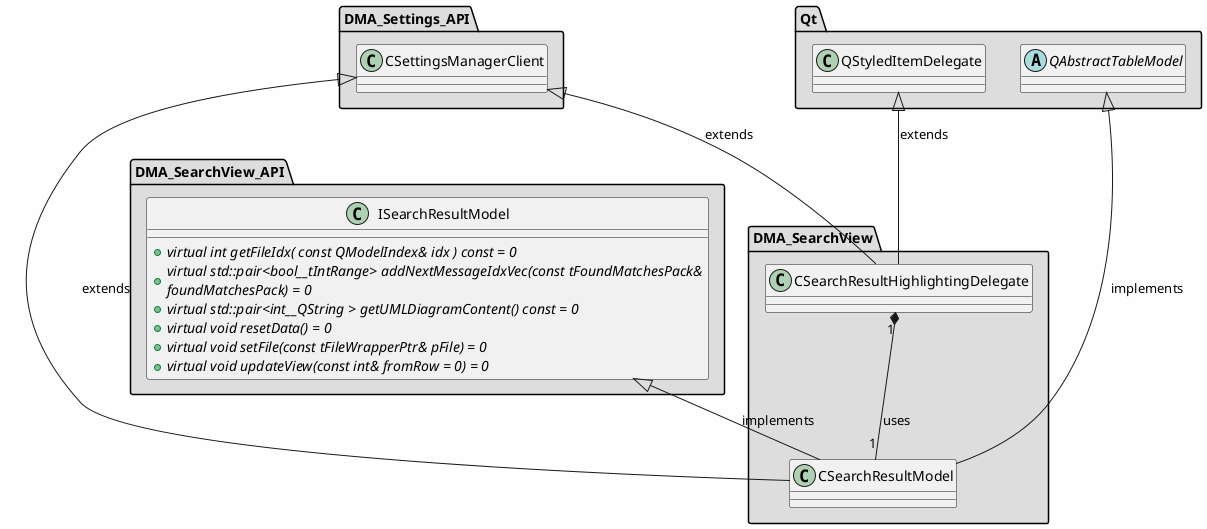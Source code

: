 
@startuml

skinparam backgroundColor #FEFEFE
skinparam wrapWidth 600
package "DMA_SearchView" #DDDDDD
{

class "CSearchResultHighlightingDelegate"
{
}

class "CSearchResultModel"
{
}

}

package "DMA_SearchView_API" #DDDDDD
{

class "ISearchResultModel"
{
    + {abstract} virtual int getFileIdx( const QModelIndex& idx ) const = 0
    + {abstract} virtual std::pair<bool__tIntRange> addNextMessageIdxVec(const tFoundMatchesPack& foundMatchesPack) = 0
    + {abstract} virtual std::pair<int__QString > getUMLDiagramContent() const = 0
    + {abstract} virtual void resetData() = 0
    + {abstract} virtual void setFile(const tFileWrapperPtr& pFile) = 0
    + {abstract} virtual void updateView(const int& fromRow = 0) = 0
}

}

package "DMA_Settings_API" #DDDDDD
{

class "CSettingsManagerClient"
{
}

}

package "Qt" #DDDDDD
{

abstract class "QAbstractTableModel"
{
}

class "QStyledItemDelegate"
{
}

}

'====================Inheritance section====================
CSettingsManagerClient <|-- CSearchResultHighlightingDelegate : extends
QStyledItemDelegate <|-- CSearchResultHighlightingDelegate : extends
CSettingsManagerClient <|-- CSearchResultModel : extends
ISearchResultModel <|-- CSearchResultModel : implements
QAbstractTableModel <|-- CSearchResultModel : implements

'====================Dependencies section====================
CSearchResultHighlightingDelegate "1" *-- "1" CSearchResultModel : uses

@enduml